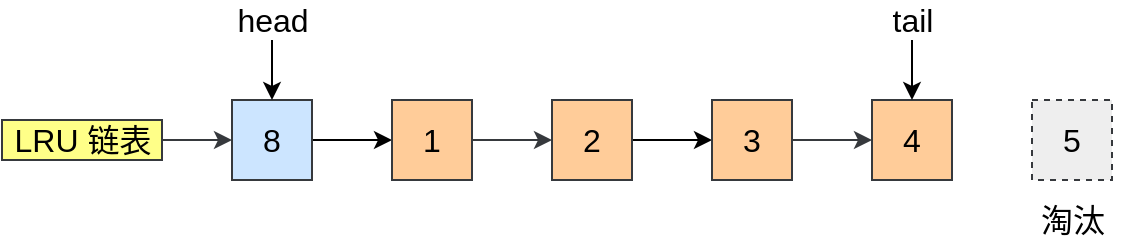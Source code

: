<mxfile version="17.2.1" type="github">
  <diagram id="6J-ZBJcwqmSRRCxmJhf-" name="Page-1">
    <mxGraphModel dx="1185" dy="688" grid="1" gridSize="10" guides="1" tooltips="1" connect="1" arrows="1" fold="1" page="1" pageScale="1" pageWidth="827" pageHeight="1169" math="0" shadow="0">
      <root>
        <mxCell id="0" />
        <mxCell id="1" parent="0" />
        <mxCell id="o4ZUQK2h-dCaerJFC_vK-5" style="edgeStyle=orthogonalEdgeStyle;rounded=0;orthogonalLoop=1;jettySize=auto;html=1;entryX=0;entryY=0.5;entryDx=0;entryDy=0;fontSize=16;" edge="1" parent="1" source="o4ZUQK2h-dCaerJFC_vK-1" target="o4ZUQK2h-dCaerJFC_vK-2">
          <mxGeometry relative="1" as="geometry" />
        </mxCell>
        <mxCell id="o4ZUQK2h-dCaerJFC_vK-1" value="8" style="rounded=0;whiteSpace=wrap;html=1;fontSize=16;fillColor=#cce5ff;strokeColor=#36393d;" vertex="1" parent="1">
          <mxGeometry x="120" y="240" width="40" height="40" as="geometry" />
        </mxCell>
        <mxCell id="o4ZUQK2h-dCaerJFC_vK-6" style="edgeStyle=orthogonalEdgeStyle;rounded=0;orthogonalLoop=1;jettySize=auto;html=1;entryX=0;entryY=0.5;entryDx=0;entryDy=0;fontSize=16;fillColor=#ffcc99;strokeColor=#36393d;" edge="1" parent="1" source="o4ZUQK2h-dCaerJFC_vK-2" target="o4ZUQK2h-dCaerJFC_vK-3">
          <mxGeometry relative="1" as="geometry" />
        </mxCell>
        <mxCell id="o4ZUQK2h-dCaerJFC_vK-2" value="1" style="rounded=0;whiteSpace=wrap;html=1;fontSize=16;fillColor=#ffcc99;strokeColor=#36393d;" vertex="1" parent="1">
          <mxGeometry x="200" y="240" width="40" height="40" as="geometry" />
        </mxCell>
        <mxCell id="o4ZUQK2h-dCaerJFC_vK-7" style="edgeStyle=orthogonalEdgeStyle;rounded=0;orthogonalLoop=1;jettySize=auto;html=1;entryX=0;entryY=0.5;entryDx=0;entryDy=0;fontSize=16;" edge="1" parent="1" source="o4ZUQK2h-dCaerJFC_vK-3" target="o4ZUQK2h-dCaerJFC_vK-4">
          <mxGeometry relative="1" as="geometry" />
        </mxCell>
        <mxCell id="o4ZUQK2h-dCaerJFC_vK-3" value="2" style="rounded=0;whiteSpace=wrap;html=1;fontSize=16;fillColor=#ffcc99;strokeColor=#36393d;" vertex="1" parent="1">
          <mxGeometry x="280" y="240" width="40" height="40" as="geometry" />
        </mxCell>
        <mxCell id="o4ZUQK2h-dCaerJFC_vK-9" style="edgeStyle=orthogonalEdgeStyle;rounded=0;orthogonalLoop=1;jettySize=auto;html=1;entryX=0;entryY=0.5;entryDx=0;entryDy=0;fontSize=16;fillColor=#ffcc99;strokeColor=#36393d;" edge="1" parent="1" source="o4ZUQK2h-dCaerJFC_vK-4" target="o4ZUQK2h-dCaerJFC_vK-8">
          <mxGeometry relative="1" as="geometry" />
        </mxCell>
        <mxCell id="o4ZUQK2h-dCaerJFC_vK-4" value="3" style="rounded=0;whiteSpace=wrap;html=1;fontSize=16;fillColor=#ffcc99;strokeColor=#36393d;" vertex="1" parent="1">
          <mxGeometry x="360" y="240" width="40" height="40" as="geometry" />
        </mxCell>
        <mxCell id="o4ZUQK2h-dCaerJFC_vK-8" value="4" style="rounded=0;whiteSpace=wrap;html=1;fontSize=16;fillColor=#ffcc99;strokeColor=#36393d;" vertex="1" parent="1">
          <mxGeometry x="440" y="240" width="40" height="40" as="geometry" />
        </mxCell>
        <mxCell id="o4ZUQK2h-dCaerJFC_vK-11" style="edgeStyle=orthogonalEdgeStyle;rounded=0;orthogonalLoop=1;jettySize=auto;html=1;entryX=0;entryY=0.5;entryDx=0;entryDy=0;fillColor=#ffff88;strokeColor=#36393d;fontSize=16;" edge="1" parent="1" source="o4ZUQK2h-dCaerJFC_vK-10" target="o4ZUQK2h-dCaerJFC_vK-1">
          <mxGeometry relative="1" as="geometry" />
        </mxCell>
        <mxCell id="o4ZUQK2h-dCaerJFC_vK-10" value="LRU 链表" style="text;html=1;align=center;verticalAlign=middle;resizable=0;points=[];autosize=1;strokeColor=#36393d;fillColor=#ffff88;fontSize=16;" vertex="1" parent="1">
          <mxGeometry x="5" y="250" width="80" height="20" as="geometry" />
        </mxCell>
        <mxCell id="o4ZUQK2h-dCaerJFC_vK-12" value="" style="endArrow=classic;html=1;rounded=0;entryX=0.5;entryY=0;entryDx=0;entryDy=0;fontSize=16;" edge="1" parent="1" target="o4ZUQK2h-dCaerJFC_vK-1">
          <mxGeometry width="50" height="50" relative="1" as="geometry">
            <mxPoint x="140" y="210" as="sourcePoint" />
            <mxPoint x="150" y="140" as="targetPoint" />
          </mxGeometry>
        </mxCell>
        <mxCell id="o4ZUQK2h-dCaerJFC_vK-13" value="head" style="text;html=1;align=center;verticalAlign=middle;resizable=0;points=[];autosize=1;strokeColor=none;fillColor=none;fontSize=16;" vertex="1" parent="1">
          <mxGeometry x="115" y="190" width="50" height="20" as="geometry" />
        </mxCell>
        <mxCell id="o4ZUQK2h-dCaerJFC_vK-15" value="" style="endArrow=classic;html=1;rounded=0;entryX=0.5;entryY=0;entryDx=0;entryDy=0;fontSize=16;" edge="1" parent="1">
          <mxGeometry width="50" height="50" relative="1" as="geometry">
            <mxPoint x="460" y="210" as="sourcePoint" />
            <mxPoint x="460" y="240" as="targetPoint" />
          </mxGeometry>
        </mxCell>
        <mxCell id="o4ZUQK2h-dCaerJFC_vK-16" value="tail" style="text;html=1;align=center;verticalAlign=middle;resizable=0;points=[];autosize=1;strokeColor=none;fillColor=none;fontSize=16;" vertex="1" parent="1">
          <mxGeometry x="440" y="190" width="40" height="20" as="geometry" />
        </mxCell>
        <mxCell id="o4ZUQK2h-dCaerJFC_vK-19" value="5" style="rounded=0;whiteSpace=wrap;html=1;fontSize=16;fillColor=#eeeeee;strokeColor=#36393d;dashed=1;" vertex="1" parent="1">
          <mxGeometry x="520" y="240" width="40" height="40" as="geometry" />
        </mxCell>
        <mxCell id="o4ZUQK2h-dCaerJFC_vK-20" value="淘汰" style="text;html=1;align=center;verticalAlign=middle;resizable=0;points=[];autosize=1;strokeColor=none;fillColor=none;fontSize=16;" vertex="1" parent="1">
          <mxGeometry x="515" y="290" width="50" height="20" as="geometry" />
        </mxCell>
      </root>
    </mxGraphModel>
  </diagram>
</mxfile>
